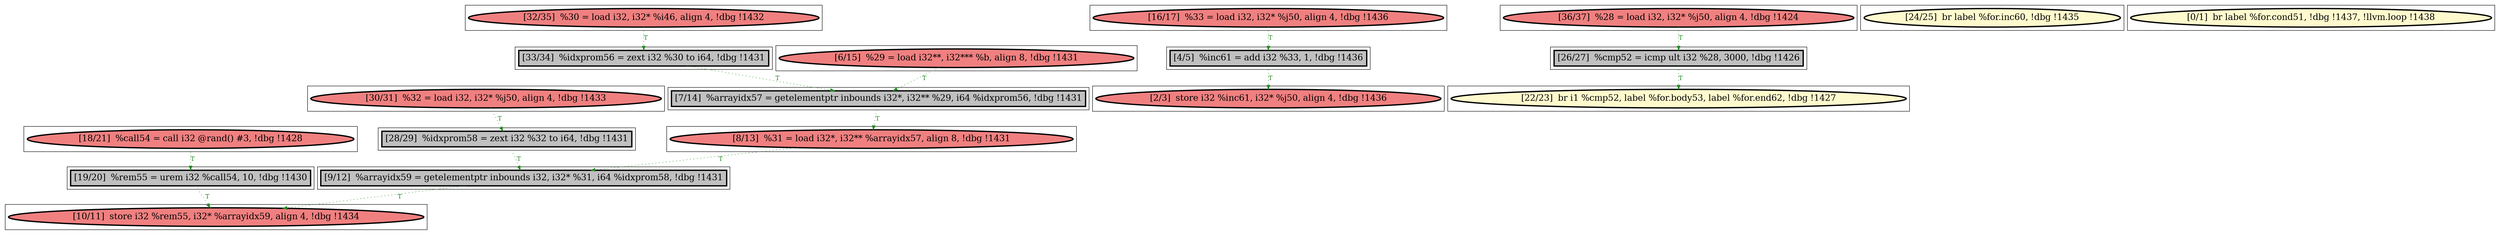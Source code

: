 
digraph G {



node7344->node7347 [style=dotted,color=forestgreen,label="T",fontcolor=forestgreen ]
node7342->node7336 [style=dotted,color=forestgreen,label="T",fontcolor=forestgreen ]
node7343->node7335 [style=dotted,color=forestgreen,label="T",fontcolor=forestgreen ]
node7345->node7338 [style=dotted,color=forestgreen,label="T",fontcolor=forestgreen ]
node7339->node7340 [style=dotted,color=forestgreen,label="T",fontcolor=forestgreen ]
node7340->node7332 [style=dotted,color=forestgreen,label="T",fontcolor=forestgreen ]
node7335->node7346 [style=dotted,color=forestgreen,label="T",fontcolor=forestgreen ]
node7346->node7344 [style=dotted,color=forestgreen,label="T",fontcolor=forestgreen ]
node7347->node7349 [style=dotted,color=forestgreen,label="T",fontcolor=forestgreen ]
node7348->node7337 [style=dotted,color=forestgreen,label="T",fontcolor=forestgreen ]
node7338->node7349 [style=dotted,color=forestgreen,label="T",fontcolor=forestgreen ]
node7336->node7347 [style=dotted,color=forestgreen,label="T",fontcolor=forestgreen ]
node7337->node7334 [style=dotted,color=forestgreen,label="T",fontcolor=forestgreen ]
node7341->node7346 [style=dotted,color=forestgreen,label="T",fontcolor=forestgreen ]


subgraph cluster18 {


node7349 [penwidth=3.0,fontsize=20,fillcolor=lightcoral,label="[10/11]  store i32 %rem55, i32* %arrayidx59, align 4, !dbg !1434",shape=ellipse,style=filled ]



}

subgraph cluster16 {


node7347 [penwidth=3.0,fontsize=20,fillcolor=grey,label="[9/12]  %arrayidx59 = getelementptr inbounds i32, i32* %31, i64 %idxprom58, !dbg !1431",shape=rectangle,style=filled ]



}

subgraph cluster17 {


node7348 [penwidth=3.0,fontsize=20,fillcolor=lightcoral,label="[36/37]  %28 = load i32, i32* %j50, align 4, !dbg !1424",shape=ellipse,style=filled ]



}

subgraph cluster4 {


node7335 [penwidth=3.0,fontsize=20,fillcolor=grey,label="[33/34]  %idxprom56 = zext i32 %30 to i64, !dbg !1431",shape=rectangle,style=filled ]



}

subgraph cluster3 {


node7334 [penwidth=3.0,fontsize=20,fillcolor=lemonchiffon,label="[22/23]  br i1 %cmp52, label %for.body53, label %for.end62, !dbg !1427",shape=ellipse,style=filled ]



}

subgraph cluster2 {


node7333 [penwidth=3.0,fontsize=20,fillcolor=lemonchiffon,label="[24/25]  br label %for.inc60, !dbg !1435",shape=ellipse,style=filled ]



}

subgraph cluster1 {


node7332 [penwidth=3.0,fontsize=20,fillcolor=lightcoral,label="[2/3]  store i32 %inc61, i32* %j50, align 4, !dbg !1436",shape=ellipse,style=filled ]



}

subgraph cluster12 {


node7343 [penwidth=3.0,fontsize=20,fillcolor=lightcoral,label="[32/35]  %30 = load i32, i32* %i46, align 4, !dbg !1432",shape=ellipse,style=filled ]



}

subgraph cluster5 {


node7336 [penwidth=3.0,fontsize=20,fillcolor=grey,label="[28/29]  %idxprom58 = zext i32 %32 to i64, !dbg !1431",shape=rectangle,style=filled ]



}

subgraph cluster0 {


node7331 [penwidth=3.0,fontsize=20,fillcolor=lemonchiffon,label="[0/1]  br label %for.cond51, !dbg !1437, !llvm.loop !1438",shape=ellipse,style=filled ]



}

subgraph cluster6 {


node7337 [penwidth=3.0,fontsize=20,fillcolor=grey,label="[26/27]  %cmp52 = icmp ult i32 %28, 3000, !dbg !1426",shape=rectangle,style=filled ]



}

subgraph cluster14 {


node7345 [penwidth=3.0,fontsize=20,fillcolor=lightcoral,label="[18/21]  %call54 = call i32 @rand() #3, !dbg !1428",shape=ellipse,style=filled ]



}

subgraph cluster7 {


node7338 [penwidth=3.0,fontsize=20,fillcolor=grey,label="[19/20]  %rem55 = urem i32 %call54, 10, !dbg !1430",shape=rectangle,style=filled ]



}

subgraph cluster8 {


node7339 [penwidth=3.0,fontsize=20,fillcolor=lightcoral,label="[16/17]  %33 = load i32, i32* %j50, align 4, !dbg !1436",shape=ellipse,style=filled ]



}

subgraph cluster9 {


node7340 [penwidth=3.0,fontsize=20,fillcolor=grey,label="[4/5]  %inc61 = add i32 %33, 1, !dbg !1436",shape=rectangle,style=filled ]



}

subgraph cluster10 {


node7341 [penwidth=3.0,fontsize=20,fillcolor=lightcoral,label="[6/15]  %29 = load i32**, i32*** %b, align 8, !dbg !1431",shape=ellipse,style=filled ]



}

subgraph cluster11 {


node7342 [penwidth=3.0,fontsize=20,fillcolor=lightcoral,label="[30/31]  %32 = load i32, i32* %j50, align 4, !dbg !1433",shape=ellipse,style=filled ]



}

subgraph cluster13 {


node7344 [penwidth=3.0,fontsize=20,fillcolor=lightcoral,label="[8/13]  %31 = load i32*, i32** %arrayidx57, align 8, !dbg !1431",shape=ellipse,style=filled ]



}

subgraph cluster15 {


node7346 [penwidth=3.0,fontsize=20,fillcolor=grey,label="[7/14]  %arrayidx57 = getelementptr inbounds i32*, i32** %29, i64 %idxprom56, !dbg !1431",shape=rectangle,style=filled ]



}

}
